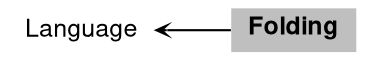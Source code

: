 digraph "Folding"
{
 // LATEX_PDF_SIZE
  bgcolor="transparent";
  edge [fontname="Helvetica,Arial,sans-serif",fontsize=15,labelfontsize=15 arrowhead=open arrowtail=open arrowsize=0.5];
  node [fontname="Helvetica,Arial,sans-serif",fontsize=15,fontsize=12 shape=plaintext];
  rankdir=LR;
  Node1 [label=<<b>Folding</b>>,height=0.2,width=0.4,color="black", fillcolor="grey75", style="filled", fontcolor="black",tooltip="fold"];
  Node2 [label="Language",height=0.2,width=0.4,color="black",URL="$group__lang17.html",tooltip="language"];
  Node2->Node1 [shape=plaintext, dir="back", style="solid"];
}
